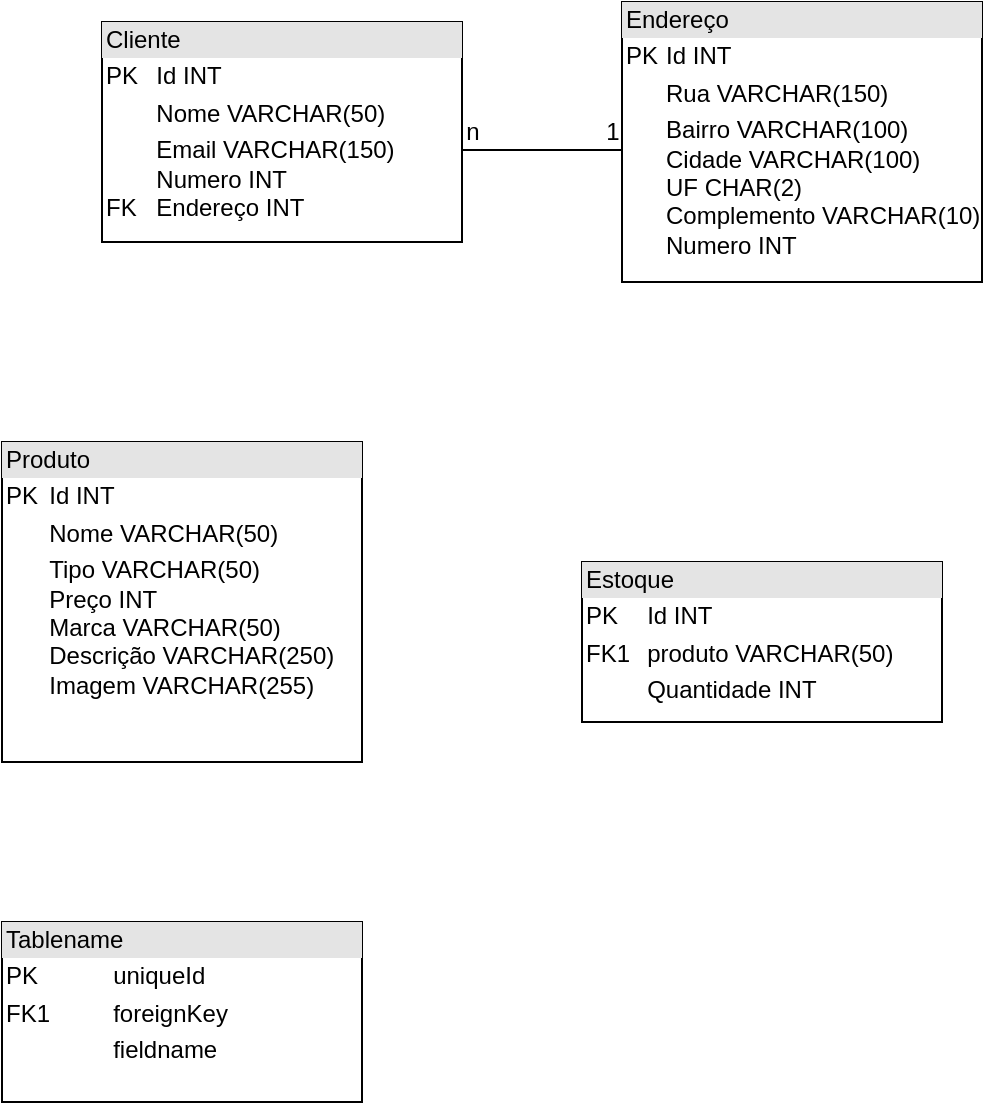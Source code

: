 <mxfile version="20.8.18" type="github">
  <diagram id="C5RBs43oDa-KdzZeNtuy" name="Page-1">
    <mxGraphModel dx="1434" dy="796" grid="1" gridSize="10" guides="1" tooltips="1" connect="1" arrows="1" fold="1" page="1" pageScale="1" pageWidth="827" pageHeight="1169" math="0" shadow="0">
      <root>
        <mxCell id="WIyWlLk6GJQsqaUBKTNV-0" />
        <mxCell id="WIyWlLk6GJQsqaUBKTNV-1" parent="WIyWlLk6GJQsqaUBKTNV-0" />
        <mxCell id="znsTf-q2KoZ7G2Ogha43-9" value="&lt;div style=&quot;box-sizing:border-box;width:100%;background:#e4e4e4;padding:2px;&quot;&gt;Cliente&lt;/div&gt;&lt;table style=&quot;width:100%;font-size:1em;&quot; cellpadding=&quot;2&quot; cellspacing=&quot;0&quot;&gt;&lt;tbody&gt;&lt;tr&gt;&lt;td&gt;PK&lt;/td&gt;&lt;td&gt;Id INT&lt;/td&gt;&lt;/tr&gt;&lt;tr&gt;&lt;td&gt;&lt;br&gt;&lt;/td&gt;&lt;td&gt;Nome VARCHAR(50)&lt;/td&gt;&lt;/tr&gt;&lt;tr&gt;&lt;td&gt;&lt;br&gt;&lt;br&gt;FK&lt;/td&gt;&lt;td&gt;Email VARCHAR(150)&lt;br&gt;Numero INT&lt;br&gt;Endereço INT&lt;/td&gt;&lt;/tr&gt;&lt;/tbody&gt;&lt;/table&gt;" style="verticalAlign=top;align=left;overflow=fill;html=1;" vertex="1" parent="WIyWlLk6GJQsqaUBKTNV-1">
          <mxGeometry x="100" y="130" width="180" height="110" as="geometry" />
        </mxCell>
        <mxCell id="znsTf-q2KoZ7G2Ogha43-10" value="&lt;div style=&quot;box-sizing:border-box;width:100%;background:#e4e4e4;padding:2px;&quot;&gt;Endereço&lt;/div&gt;&lt;table style=&quot;width:100%;font-size:1em;&quot; cellpadding=&quot;2&quot; cellspacing=&quot;0&quot;&gt;&lt;tbody&gt;&lt;tr&gt;&lt;td&gt;PK&lt;/td&gt;&lt;td&gt;Id INT&lt;/td&gt;&lt;/tr&gt;&lt;tr&gt;&lt;td&gt;&lt;br&gt;&lt;/td&gt;&lt;td&gt;Rua VARCHAR(150)&lt;/td&gt;&lt;/tr&gt;&lt;tr&gt;&lt;td&gt;&lt;/td&gt;&lt;td&gt;Bairro VARCHAR(100)&lt;br&gt;Cidade VARCHAR(100)&lt;br&gt;UF CHAR(2)&lt;br&gt;Complemento VARCHAR(10)&lt;br&gt;Numero INT&lt;/td&gt;&lt;/tr&gt;&lt;/tbody&gt;&lt;/table&gt;" style="verticalAlign=top;align=left;overflow=fill;html=1;" vertex="1" parent="WIyWlLk6GJQsqaUBKTNV-1">
          <mxGeometry x="360" y="120" width="180" height="140" as="geometry" />
        </mxCell>
        <mxCell id="znsTf-q2KoZ7G2Ogha43-11" value="&lt;div style=&quot;box-sizing:border-box;width:100%;background:#e4e4e4;padding:2px;&quot;&gt;Produto&lt;/div&gt;&lt;table style=&quot;width:100%;font-size:1em;&quot; cellpadding=&quot;2&quot; cellspacing=&quot;0&quot;&gt;&lt;tbody&gt;&lt;tr&gt;&lt;td&gt;PK&lt;/td&gt;&lt;td&gt;Id INT&lt;/td&gt;&lt;/tr&gt;&lt;tr&gt;&lt;td&gt;&lt;br&gt;&lt;/td&gt;&lt;td&gt;Nome VARCHAR(50)&lt;/td&gt;&lt;/tr&gt;&lt;tr&gt;&lt;td&gt;&lt;/td&gt;&lt;td&gt;Tipo VARCHAR(50)&lt;br&gt;Preço INT&lt;br&gt;Marca VARCHAR(50)&lt;br&gt;Descrição VARCHAR(250)&lt;br&gt;Imagem VARCHAR(255)&lt;br&gt;&lt;br&gt;&lt;br&gt;&lt;/td&gt;&lt;/tr&gt;&lt;/tbody&gt;&lt;/table&gt;" style="verticalAlign=top;align=left;overflow=fill;html=1;" vertex="1" parent="WIyWlLk6GJQsqaUBKTNV-1">
          <mxGeometry x="50" y="340" width="180" height="160" as="geometry" />
        </mxCell>
        <mxCell id="znsTf-q2KoZ7G2Ogha43-12" value="&lt;div style=&quot;box-sizing:border-box;width:100%;background:#e4e4e4;padding:2px;&quot;&gt;Estoque&lt;/div&gt;&lt;table style=&quot;width:100%;font-size:1em;&quot; cellpadding=&quot;2&quot; cellspacing=&quot;0&quot;&gt;&lt;tbody&gt;&lt;tr&gt;&lt;td&gt;PK&lt;/td&gt;&lt;td&gt;Id INT&lt;br&gt;&lt;/td&gt;&lt;/tr&gt;&lt;tr&gt;&lt;td&gt;FK1&lt;/td&gt;&lt;td&gt;produto VARCHAR(50)&lt;/td&gt;&lt;/tr&gt;&lt;tr&gt;&lt;td&gt;&lt;/td&gt;&lt;td&gt;Quantidade INT&lt;/td&gt;&lt;/tr&gt;&lt;/tbody&gt;&lt;/table&gt;" style="verticalAlign=top;align=left;overflow=fill;html=1;" vertex="1" parent="WIyWlLk6GJQsqaUBKTNV-1">
          <mxGeometry x="340" y="400" width="180" height="80" as="geometry" />
        </mxCell>
        <mxCell id="znsTf-q2KoZ7G2Ogha43-13" value="&lt;div style=&quot;box-sizing:border-box;width:100%;background:#e4e4e4;padding:2px;&quot;&gt;Tablename&lt;/div&gt;&lt;table style=&quot;width:100%;font-size:1em;&quot; cellpadding=&quot;2&quot; cellspacing=&quot;0&quot;&gt;&lt;tr&gt;&lt;td&gt;PK&lt;/td&gt;&lt;td&gt;uniqueId&lt;/td&gt;&lt;/tr&gt;&lt;tr&gt;&lt;td&gt;FK1&lt;/td&gt;&lt;td&gt;foreignKey&lt;/td&gt;&lt;/tr&gt;&lt;tr&gt;&lt;td&gt;&lt;/td&gt;&lt;td&gt;fieldname&lt;/td&gt;&lt;/tr&gt;&lt;/table&gt;" style="verticalAlign=top;align=left;overflow=fill;html=1;" vertex="1" parent="WIyWlLk6GJQsqaUBKTNV-1">
          <mxGeometry x="50" y="580" width="180" height="90" as="geometry" />
        </mxCell>
        <mxCell id="znsTf-q2KoZ7G2Ogha43-14" value="" style="line;strokeWidth=1;fillColor=none;align=left;verticalAlign=middle;spacingTop=-1;spacingLeft=3;spacingRight=3;rotatable=0;labelPosition=right;points=[];portConstraint=eastwest;strokeColor=inherit;" vertex="1" parent="WIyWlLk6GJQsqaUBKTNV-1">
          <mxGeometry x="280" y="190" width="80" height="8" as="geometry" />
        </mxCell>
        <mxCell id="znsTf-q2KoZ7G2Ogha43-15" value="n" style="text;html=1;align=center;verticalAlign=middle;resizable=0;points=[];autosize=1;strokeColor=none;fillColor=none;" vertex="1" parent="WIyWlLk6GJQsqaUBKTNV-1">
          <mxGeometry x="270" y="170" width="30" height="30" as="geometry" />
        </mxCell>
        <mxCell id="znsTf-q2KoZ7G2Ogha43-16" value="1" style="text;html=1;align=center;verticalAlign=middle;resizable=0;points=[];autosize=1;strokeColor=none;fillColor=none;" vertex="1" parent="WIyWlLk6GJQsqaUBKTNV-1">
          <mxGeometry x="340" y="170" width="30" height="30" as="geometry" />
        </mxCell>
      </root>
    </mxGraphModel>
  </diagram>
</mxfile>
